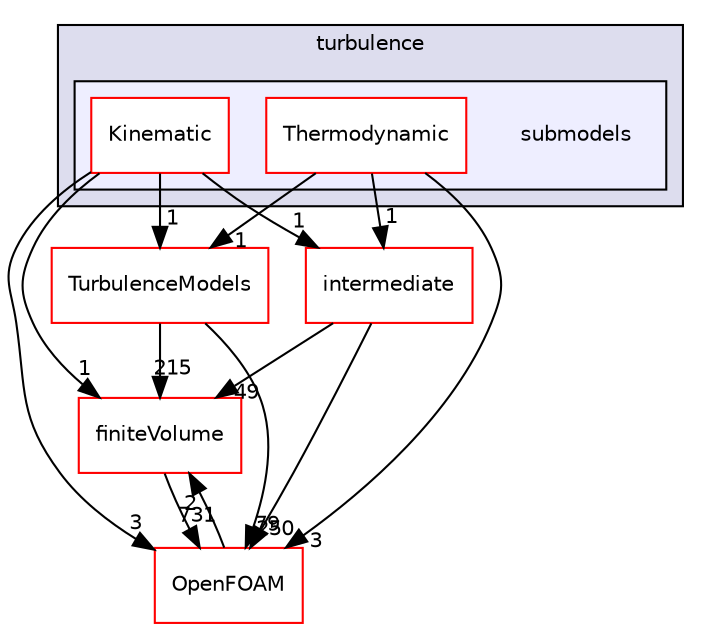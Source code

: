 digraph "src/lagrangian/turbulence/submodels" {
  bgcolor=transparent;
  compound=true
  node [ fontsize="10", fontname="Helvetica"];
  edge [ labelfontsize="10", labelfontname="Helvetica"];
  subgraph clusterdir_43bc749440adff70c5addf058ea4a468 {
    graph [ bgcolor="#ddddee", pencolor="black", label="turbulence" fontname="Helvetica", fontsize="10", URL="dir_43bc749440adff70c5addf058ea4a468.html"]
  subgraph clusterdir_8d2e9f3975cd341fe442d8051fa80149 {
    graph [ bgcolor="#eeeeff", pencolor="black", label="" URL="dir_8d2e9f3975cd341fe442d8051fa80149.html"];
    dir_8d2e9f3975cd341fe442d8051fa80149 [shape=plaintext label="submodels"];
    dir_5ba94de3dd603286eac505345baf7469 [shape=box label="Kinematic" color="red" fillcolor="white" style="filled" URL="dir_5ba94de3dd603286eac505345baf7469.html"];
    dir_45a482bb8441cf85e78b132da7c0b9e2 [shape=box label="Thermodynamic" color="red" fillcolor="white" style="filled" URL="dir_45a482bb8441cf85e78b132da7c0b9e2.html"];
  }
  }
  dir_9bd15774b555cf7259a6fa18f99fe99b [shape=box label="finiteVolume" color="red" URL="dir_9bd15774b555cf7259a6fa18f99fe99b.html"];
  dir_d3c32a493136c130c1f0d51f4f35c297 [shape=box label="intermediate" color="red" URL="dir_d3c32a493136c130c1f0d51f4f35c297.html"];
  dir_1eda626aeac0f0ad2848c36acaa5d501 [shape=box label="TurbulenceModels" color="red" URL="dir_1eda626aeac0f0ad2848c36acaa5d501.html"];
  dir_c5473ff19b20e6ec4dfe5c310b3778a8 [shape=box label="OpenFOAM" color="red" URL="dir_c5473ff19b20e6ec4dfe5c310b3778a8.html"];
  dir_45a482bb8441cf85e78b132da7c0b9e2->dir_d3c32a493136c130c1f0d51f4f35c297 [headlabel="1", labeldistance=1.5 headhref="dir_001706_001378.html"];
  dir_45a482bb8441cf85e78b132da7c0b9e2->dir_1eda626aeac0f0ad2848c36acaa5d501 [headlabel="1", labeldistance=1.5 headhref="dir_001706_000752.html"];
  dir_45a482bb8441cf85e78b132da7c0b9e2->dir_c5473ff19b20e6ec4dfe5c310b3778a8 [headlabel="3", labeldistance=1.5 headhref="dir_001706_001887.html"];
  dir_9bd15774b555cf7259a6fa18f99fe99b->dir_c5473ff19b20e6ec4dfe5c310b3778a8 [headlabel="731", labeldistance=1.5 headhref="dir_000894_001887.html"];
  dir_d3c32a493136c130c1f0d51f4f35c297->dir_9bd15774b555cf7259a6fa18f99fe99b [headlabel="49", labeldistance=1.5 headhref="dir_001378_000894.html"];
  dir_d3c32a493136c130c1f0d51f4f35c297->dir_c5473ff19b20e6ec4dfe5c310b3778a8 [headlabel="250", labeldistance=1.5 headhref="dir_001378_001887.html"];
  dir_1eda626aeac0f0ad2848c36acaa5d501->dir_9bd15774b555cf7259a6fa18f99fe99b [headlabel="215", labeldistance=1.5 headhref="dir_000752_000894.html"];
  dir_1eda626aeac0f0ad2848c36acaa5d501->dir_c5473ff19b20e6ec4dfe5c310b3778a8 [headlabel="79", labeldistance=1.5 headhref="dir_000752_001887.html"];
  dir_c5473ff19b20e6ec4dfe5c310b3778a8->dir_9bd15774b555cf7259a6fa18f99fe99b [headlabel="2", labeldistance=1.5 headhref="dir_001887_000894.html"];
  dir_5ba94de3dd603286eac505345baf7469->dir_9bd15774b555cf7259a6fa18f99fe99b [headlabel="1", labeldistance=1.5 headhref="dir_001701_000894.html"];
  dir_5ba94de3dd603286eac505345baf7469->dir_d3c32a493136c130c1f0d51f4f35c297 [headlabel="1", labeldistance=1.5 headhref="dir_001701_001378.html"];
  dir_5ba94de3dd603286eac505345baf7469->dir_1eda626aeac0f0ad2848c36acaa5d501 [headlabel="1", labeldistance=1.5 headhref="dir_001701_000752.html"];
  dir_5ba94de3dd603286eac505345baf7469->dir_c5473ff19b20e6ec4dfe5c310b3778a8 [headlabel="3", labeldistance=1.5 headhref="dir_001701_001887.html"];
}
